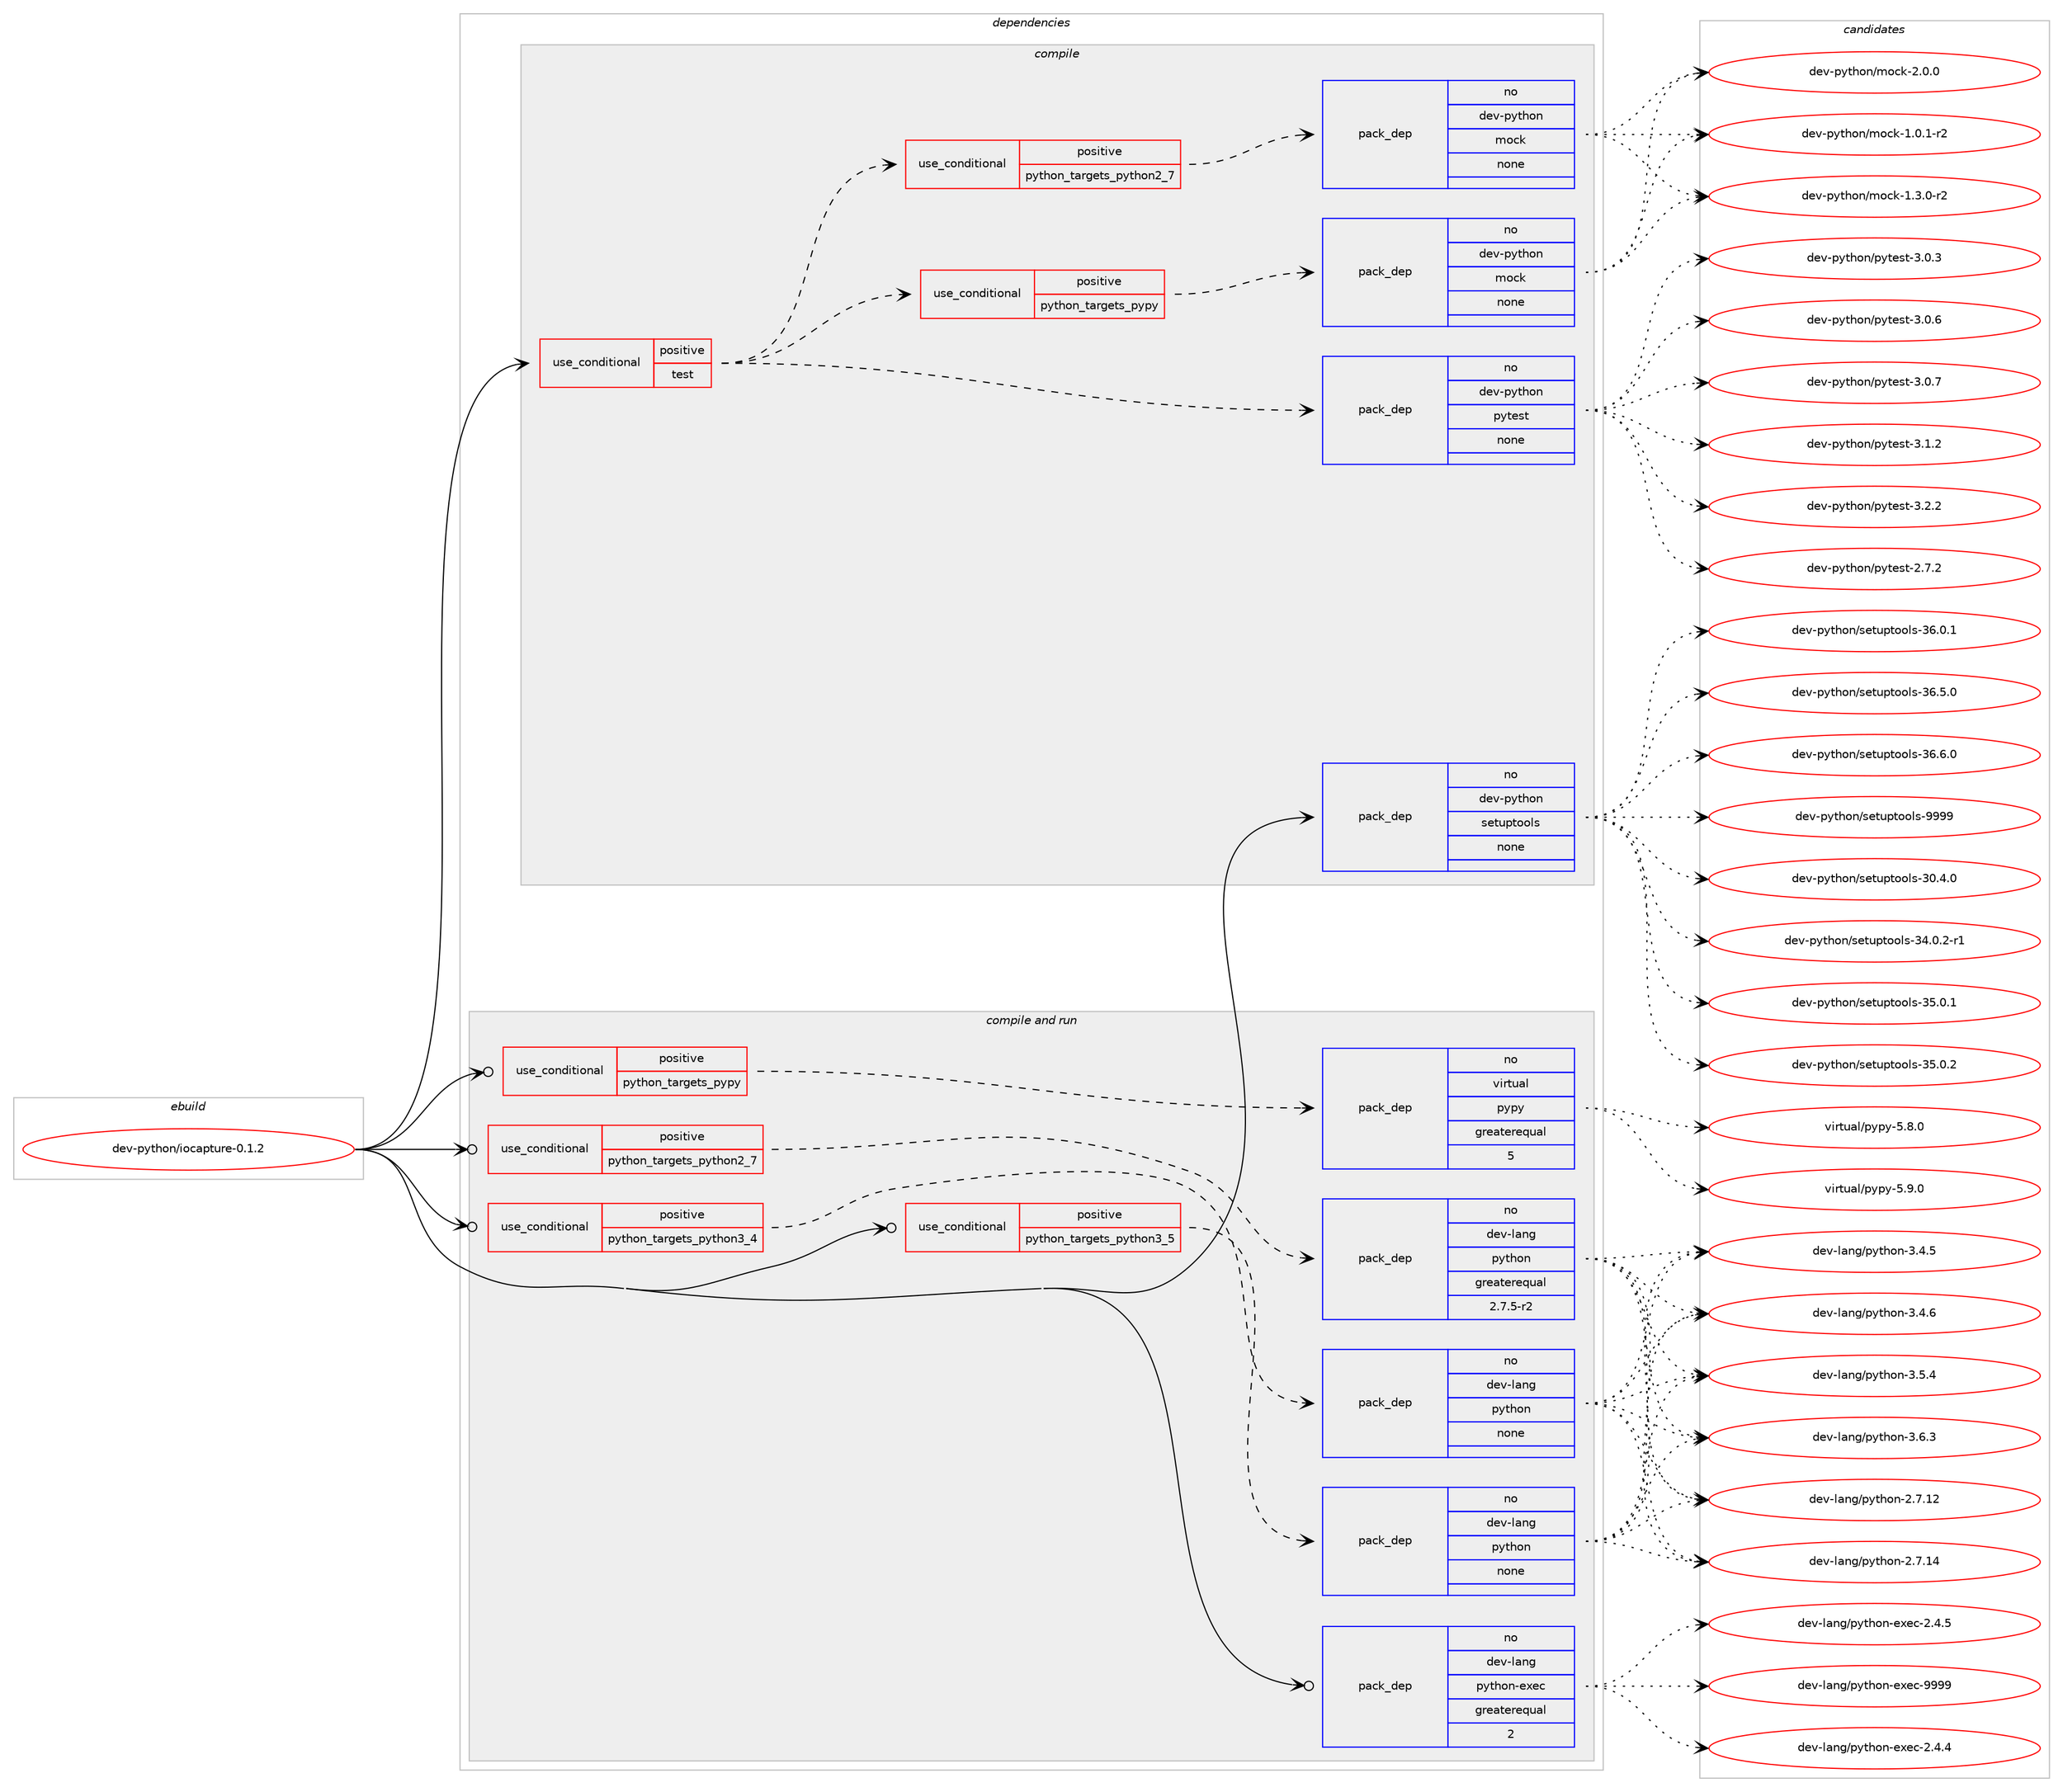 digraph prolog {

# *************
# Graph options
# *************

newrank=true;
concentrate=true;
compound=true;
graph [rankdir=LR,fontname=Helvetica,fontsize=10,ranksep=1.5];#, ranksep=2.5, nodesep=0.2];
edge  [arrowhead=vee];
node  [fontname=Helvetica,fontsize=10];

# **********
# The ebuild
# **********

subgraph cluster_leftcol {
color=gray;
rank=same;
label=<<i>ebuild</i>>;
id [label="dev-python/iocapture-0.1.2", color=red, width=4, href="../dev-python/iocapture-0.1.2.svg"];
}

# ****************
# The dependencies
# ****************

subgraph cluster_midcol {
color=gray;
label=<<i>dependencies</i>>;
subgraph cluster_compile {
fillcolor="#eeeeee";
style=filled;
label=<<i>compile</i>>;
subgraph cond33964 {
dependency161307 [label=<<TABLE BORDER="0" CELLBORDER="1" CELLSPACING="0" CELLPADDING="4"><TR><TD ROWSPAN="3" CELLPADDING="10">use_conditional</TD></TR><TR><TD>positive</TD></TR><TR><TD>test</TD></TR></TABLE>>, shape=none, color=red];
subgraph pack123493 {
dependency161308 [label=<<TABLE BORDER="0" CELLBORDER="1" CELLSPACING="0" CELLPADDING="4" WIDTH="220"><TR><TD ROWSPAN="6" CELLPADDING="30">pack_dep</TD></TR><TR><TD WIDTH="110">no</TD></TR><TR><TD>dev-python</TD></TR><TR><TD>pytest</TD></TR><TR><TD>none</TD></TR><TR><TD></TD></TR></TABLE>>, shape=none, color=blue];
}
dependency161307:e -> dependency161308:w [weight=20,style="dashed",arrowhead="vee"];
subgraph cond33965 {
dependency161309 [label=<<TABLE BORDER="0" CELLBORDER="1" CELLSPACING="0" CELLPADDING="4"><TR><TD ROWSPAN="3" CELLPADDING="10">use_conditional</TD></TR><TR><TD>positive</TD></TR><TR><TD>python_targets_pypy</TD></TR></TABLE>>, shape=none, color=red];
subgraph pack123494 {
dependency161310 [label=<<TABLE BORDER="0" CELLBORDER="1" CELLSPACING="0" CELLPADDING="4" WIDTH="220"><TR><TD ROWSPAN="6" CELLPADDING="30">pack_dep</TD></TR><TR><TD WIDTH="110">no</TD></TR><TR><TD>dev-python</TD></TR><TR><TD>mock</TD></TR><TR><TD>none</TD></TR><TR><TD></TD></TR></TABLE>>, shape=none, color=blue];
}
dependency161309:e -> dependency161310:w [weight=20,style="dashed",arrowhead="vee"];
}
dependency161307:e -> dependency161309:w [weight=20,style="dashed",arrowhead="vee"];
subgraph cond33966 {
dependency161311 [label=<<TABLE BORDER="0" CELLBORDER="1" CELLSPACING="0" CELLPADDING="4"><TR><TD ROWSPAN="3" CELLPADDING="10">use_conditional</TD></TR><TR><TD>positive</TD></TR><TR><TD>python_targets_python2_7</TD></TR></TABLE>>, shape=none, color=red];
subgraph pack123495 {
dependency161312 [label=<<TABLE BORDER="0" CELLBORDER="1" CELLSPACING="0" CELLPADDING="4" WIDTH="220"><TR><TD ROWSPAN="6" CELLPADDING="30">pack_dep</TD></TR><TR><TD WIDTH="110">no</TD></TR><TR><TD>dev-python</TD></TR><TR><TD>mock</TD></TR><TR><TD>none</TD></TR><TR><TD></TD></TR></TABLE>>, shape=none, color=blue];
}
dependency161311:e -> dependency161312:w [weight=20,style="dashed",arrowhead="vee"];
}
dependency161307:e -> dependency161311:w [weight=20,style="dashed",arrowhead="vee"];
}
id:e -> dependency161307:w [weight=20,style="solid",arrowhead="vee"];
subgraph pack123496 {
dependency161313 [label=<<TABLE BORDER="0" CELLBORDER="1" CELLSPACING="0" CELLPADDING="4" WIDTH="220"><TR><TD ROWSPAN="6" CELLPADDING="30">pack_dep</TD></TR><TR><TD WIDTH="110">no</TD></TR><TR><TD>dev-python</TD></TR><TR><TD>setuptools</TD></TR><TR><TD>none</TD></TR><TR><TD></TD></TR></TABLE>>, shape=none, color=blue];
}
id:e -> dependency161313:w [weight=20,style="solid",arrowhead="vee"];
}
subgraph cluster_compileandrun {
fillcolor="#eeeeee";
style=filled;
label=<<i>compile and run</i>>;
subgraph cond33967 {
dependency161314 [label=<<TABLE BORDER="0" CELLBORDER="1" CELLSPACING="0" CELLPADDING="4"><TR><TD ROWSPAN="3" CELLPADDING="10">use_conditional</TD></TR><TR><TD>positive</TD></TR><TR><TD>python_targets_pypy</TD></TR></TABLE>>, shape=none, color=red];
subgraph pack123497 {
dependency161315 [label=<<TABLE BORDER="0" CELLBORDER="1" CELLSPACING="0" CELLPADDING="4" WIDTH="220"><TR><TD ROWSPAN="6" CELLPADDING="30">pack_dep</TD></TR><TR><TD WIDTH="110">no</TD></TR><TR><TD>virtual</TD></TR><TR><TD>pypy</TD></TR><TR><TD>greaterequal</TD></TR><TR><TD>5</TD></TR></TABLE>>, shape=none, color=blue];
}
dependency161314:e -> dependency161315:w [weight=20,style="dashed",arrowhead="vee"];
}
id:e -> dependency161314:w [weight=20,style="solid",arrowhead="odotvee"];
subgraph cond33968 {
dependency161316 [label=<<TABLE BORDER="0" CELLBORDER="1" CELLSPACING="0" CELLPADDING="4"><TR><TD ROWSPAN="3" CELLPADDING="10">use_conditional</TD></TR><TR><TD>positive</TD></TR><TR><TD>python_targets_python2_7</TD></TR></TABLE>>, shape=none, color=red];
subgraph pack123498 {
dependency161317 [label=<<TABLE BORDER="0" CELLBORDER="1" CELLSPACING="0" CELLPADDING="4" WIDTH="220"><TR><TD ROWSPAN="6" CELLPADDING="30">pack_dep</TD></TR><TR><TD WIDTH="110">no</TD></TR><TR><TD>dev-lang</TD></TR><TR><TD>python</TD></TR><TR><TD>greaterequal</TD></TR><TR><TD>2.7.5-r2</TD></TR></TABLE>>, shape=none, color=blue];
}
dependency161316:e -> dependency161317:w [weight=20,style="dashed",arrowhead="vee"];
}
id:e -> dependency161316:w [weight=20,style="solid",arrowhead="odotvee"];
subgraph cond33969 {
dependency161318 [label=<<TABLE BORDER="0" CELLBORDER="1" CELLSPACING="0" CELLPADDING="4"><TR><TD ROWSPAN="3" CELLPADDING="10">use_conditional</TD></TR><TR><TD>positive</TD></TR><TR><TD>python_targets_python3_4</TD></TR></TABLE>>, shape=none, color=red];
subgraph pack123499 {
dependency161319 [label=<<TABLE BORDER="0" CELLBORDER="1" CELLSPACING="0" CELLPADDING="4" WIDTH="220"><TR><TD ROWSPAN="6" CELLPADDING="30">pack_dep</TD></TR><TR><TD WIDTH="110">no</TD></TR><TR><TD>dev-lang</TD></TR><TR><TD>python</TD></TR><TR><TD>none</TD></TR><TR><TD></TD></TR></TABLE>>, shape=none, color=blue];
}
dependency161318:e -> dependency161319:w [weight=20,style="dashed",arrowhead="vee"];
}
id:e -> dependency161318:w [weight=20,style="solid",arrowhead="odotvee"];
subgraph cond33970 {
dependency161320 [label=<<TABLE BORDER="0" CELLBORDER="1" CELLSPACING="0" CELLPADDING="4"><TR><TD ROWSPAN="3" CELLPADDING="10">use_conditional</TD></TR><TR><TD>positive</TD></TR><TR><TD>python_targets_python3_5</TD></TR></TABLE>>, shape=none, color=red];
subgraph pack123500 {
dependency161321 [label=<<TABLE BORDER="0" CELLBORDER="1" CELLSPACING="0" CELLPADDING="4" WIDTH="220"><TR><TD ROWSPAN="6" CELLPADDING="30">pack_dep</TD></TR><TR><TD WIDTH="110">no</TD></TR><TR><TD>dev-lang</TD></TR><TR><TD>python</TD></TR><TR><TD>none</TD></TR><TR><TD></TD></TR></TABLE>>, shape=none, color=blue];
}
dependency161320:e -> dependency161321:w [weight=20,style="dashed",arrowhead="vee"];
}
id:e -> dependency161320:w [weight=20,style="solid",arrowhead="odotvee"];
subgraph pack123501 {
dependency161322 [label=<<TABLE BORDER="0" CELLBORDER="1" CELLSPACING="0" CELLPADDING="4" WIDTH="220"><TR><TD ROWSPAN="6" CELLPADDING="30">pack_dep</TD></TR><TR><TD WIDTH="110">no</TD></TR><TR><TD>dev-lang</TD></TR><TR><TD>python-exec</TD></TR><TR><TD>greaterequal</TD></TR><TR><TD>2</TD></TR></TABLE>>, shape=none, color=blue];
}
id:e -> dependency161322:w [weight=20,style="solid",arrowhead="odotvee"];
}
subgraph cluster_run {
fillcolor="#eeeeee";
style=filled;
label=<<i>run</i>>;
}
}

# **************
# The candidates
# **************

subgraph cluster_choices {
rank=same;
color=gray;
label=<<i>candidates</i>>;

subgraph choice123493 {
color=black;
nodesep=1;
choice1001011184511212111610411111047112121116101115116455046554650 [label="dev-python/pytest-2.7.2", color=red, width=4,href="../dev-python/pytest-2.7.2.svg"];
choice1001011184511212111610411111047112121116101115116455146484651 [label="dev-python/pytest-3.0.3", color=red, width=4,href="../dev-python/pytest-3.0.3.svg"];
choice1001011184511212111610411111047112121116101115116455146484654 [label="dev-python/pytest-3.0.6", color=red, width=4,href="../dev-python/pytest-3.0.6.svg"];
choice1001011184511212111610411111047112121116101115116455146484655 [label="dev-python/pytest-3.0.7", color=red, width=4,href="../dev-python/pytest-3.0.7.svg"];
choice1001011184511212111610411111047112121116101115116455146494650 [label="dev-python/pytest-3.1.2", color=red, width=4,href="../dev-python/pytest-3.1.2.svg"];
choice1001011184511212111610411111047112121116101115116455146504650 [label="dev-python/pytest-3.2.2", color=red, width=4,href="../dev-python/pytest-3.2.2.svg"];
dependency161308:e -> choice1001011184511212111610411111047112121116101115116455046554650:w [style=dotted,weight="100"];
dependency161308:e -> choice1001011184511212111610411111047112121116101115116455146484651:w [style=dotted,weight="100"];
dependency161308:e -> choice1001011184511212111610411111047112121116101115116455146484654:w [style=dotted,weight="100"];
dependency161308:e -> choice1001011184511212111610411111047112121116101115116455146484655:w [style=dotted,weight="100"];
dependency161308:e -> choice1001011184511212111610411111047112121116101115116455146494650:w [style=dotted,weight="100"];
dependency161308:e -> choice1001011184511212111610411111047112121116101115116455146504650:w [style=dotted,weight="100"];
}
subgraph choice123494 {
color=black;
nodesep=1;
choice1001011184511212111610411111047109111991074549464846494511450 [label="dev-python/mock-1.0.1-r2", color=red, width=4,href="../dev-python/mock-1.0.1-r2.svg"];
choice1001011184511212111610411111047109111991074549465146484511450 [label="dev-python/mock-1.3.0-r2", color=red, width=4,href="../dev-python/mock-1.3.0-r2.svg"];
choice100101118451121211161041111104710911199107455046484648 [label="dev-python/mock-2.0.0", color=red, width=4,href="../dev-python/mock-2.0.0.svg"];
dependency161310:e -> choice1001011184511212111610411111047109111991074549464846494511450:w [style=dotted,weight="100"];
dependency161310:e -> choice1001011184511212111610411111047109111991074549465146484511450:w [style=dotted,weight="100"];
dependency161310:e -> choice100101118451121211161041111104710911199107455046484648:w [style=dotted,weight="100"];
}
subgraph choice123495 {
color=black;
nodesep=1;
choice1001011184511212111610411111047109111991074549464846494511450 [label="dev-python/mock-1.0.1-r2", color=red, width=4,href="../dev-python/mock-1.0.1-r2.svg"];
choice1001011184511212111610411111047109111991074549465146484511450 [label="dev-python/mock-1.3.0-r2", color=red, width=4,href="../dev-python/mock-1.3.0-r2.svg"];
choice100101118451121211161041111104710911199107455046484648 [label="dev-python/mock-2.0.0", color=red, width=4,href="../dev-python/mock-2.0.0.svg"];
dependency161312:e -> choice1001011184511212111610411111047109111991074549464846494511450:w [style=dotted,weight="100"];
dependency161312:e -> choice1001011184511212111610411111047109111991074549465146484511450:w [style=dotted,weight="100"];
dependency161312:e -> choice100101118451121211161041111104710911199107455046484648:w [style=dotted,weight="100"];
}
subgraph choice123496 {
color=black;
nodesep=1;
choice100101118451121211161041111104711510111611711211611111110811545514846524648 [label="dev-python/setuptools-30.4.0", color=red, width=4,href="../dev-python/setuptools-30.4.0.svg"];
choice1001011184511212111610411111047115101116117112116111111108115455152464846504511449 [label="dev-python/setuptools-34.0.2-r1", color=red, width=4,href="../dev-python/setuptools-34.0.2-r1.svg"];
choice100101118451121211161041111104711510111611711211611111110811545515346484649 [label="dev-python/setuptools-35.0.1", color=red, width=4,href="../dev-python/setuptools-35.0.1.svg"];
choice100101118451121211161041111104711510111611711211611111110811545515346484650 [label="dev-python/setuptools-35.0.2", color=red, width=4,href="../dev-python/setuptools-35.0.2.svg"];
choice100101118451121211161041111104711510111611711211611111110811545515446484649 [label="dev-python/setuptools-36.0.1", color=red, width=4,href="../dev-python/setuptools-36.0.1.svg"];
choice100101118451121211161041111104711510111611711211611111110811545515446534648 [label="dev-python/setuptools-36.5.0", color=red, width=4,href="../dev-python/setuptools-36.5.0.svg"];
choice100101118451121211161041111104711510111611711211611111110811545515446544648 [label="dev-python/setuptools-36.6.0", color=red, width=4,href="../dev-python/setuptools-36.6.0.svg"];
choice10010111845112121116104111110471151011161171121161111111081154557575757 [label="dev-python/setuptools-9999", color=red, width=4,href="../dev-python/setuptools-9999.svg"];
dependency161313:e -> choice100101118451121211161041111104711510111611711211611111110811545514846524648:w [style=dotted,weight="100"];
dependency161313:e -> choice1001011184511212111610411111047115101116117112116111111108115455152464846504511449:w [style=dotted,weight="100"];
dependency161313:e -> choice100101118451121211161041111104711510111611711211611111110811545515346484649:w [style=dotted,weight="100"];
dependency161313:e -> choice100101118451121211161041111104711510111611711211611111110811545515346484650:w [style=dotted,weight="100"];
dependency161313:e -> choice100101118451121211161041111104711510111611711211611111110811545515446484649:w [style=dotted,weight="100"];
dependency161313:e -> choice100101118451121211161041111104711510111611711211611111110811545515446534648:w [style=dotted,weight="100"];
dependency161313:e -> choice100101118451121211161041111104711510111611711211611111110811545515446544648:w [style=dotted,weight="100"];
dependency161313:e -> choice10010111845112121116104111110471151011161171121161111111081154557575757:w [style=dotted,weight="100"];
}
subgraph choice123497 {
color=black;
nodesep=1;
choice1181051141161179710847112121112121455346564648 [label="virtual/pypy-5.8.0", color=red, width=4,href="../virtual/pypy-5.8.0.svg"];
choice1181051141161179710847112121112121455346574648 [label="virtual/pypy-5.9.0", color=red, width=4,href="../virtual/pypy-5.9.0.svg"];
dependency161315:e -> choice1181051141161179710847112121112121455346564648:w [style=dotted,weight="100"];
dependency161315:e -> choice1181051141161179710847112121112121455346574648:w [style=dotted,weight="100"];
}
subgraph choice123498 {
color=black;
nodesep=1;
choice10010111845108971101034711212111610411111045504655464950 [label="dev-lang/python-2.7.12", color=red, width=4,href="../dev-lang/python-2.7.12.svg"];
choice10010111845108971101034711212111610411111045504655464952 [label="dev-lang/python-2.7.14", color=red, width=4,href="../dev-lang/python-2.7.14.svg"];
choice100101118451089711010347112121116104111110455146524653 [label="dev-lang/python-3.4.5", color=red, width=4,href="../dev-lang/python-3.4.5.svg"];
choice100101118451089711010347112121116104111110455146524654 [label="dev-lang/python-3.4.6", color=red, width=4,href="../dev-lang/python-3.4.6.svg"];
choice100101118451089711010347112121116104111110455146534652 [label="dev-lang/python-3.5.4", color=red, width=4,href="../dev-lang/python-3.5.4.svg"];
choice100101118451089711010347112121116104111110455146544651 [label="dev-lang/python-3.6.3", color=red, width=4,href="../dev-lang/python-3.6.3.svg"];
dependency161317:e -> choice10010111845108971101034711212111610411111045504655464950:w [style=dotted,weight="100"];
dependency161317:e -> choice10010111845108971101034711212111610411111045504655464952:w [style=dotted,weight="100"];
dependency161317:e -> choice100101118451089711010347112121116104111110455146524653:w [style=dotted,weight="100"];
dependency161317:e -> choice100101118451089711010347112121116104111110455146524654:w [style=dotted,weight="100"];
dependency161317:e -> choice100101118451089711010347112121116104111110455146534652:w [style=dotted,weight="100"];
dependency161317:e -> choice100101118451089711010347112121116104111110455146544651:w [style=dotted,weight="100"];
}
subgraph choice123499 {
color=black;
nodesep=1;
choice10010111845108971101034711212111610411111045504655464950 [label="dev-lang/python-2.7.12", color=red, width=4,href="../dev-lang/python-2.7.12.svg"];
choice10010111845108971101034711212111610411111045504655464952 [label="dev-lang/python-2.7.14", color=red, width=4,href="../dev-lang/python-2.7.14.svg"];
choice100101118451089711010347112121116104111110455146524653 [label="dev-lang/python-3.4.5", color=red, width=4,href="../dev-lang/python-3.4.5.svg"];
choice100101118451089711010347112121116104111110455146524654 [label="dev-lang/python-3.4.6", color=red, width=4,href="../dev-lang/python-3.4.6.svg"];
choice100101118451089711010347112121116104111110455146534652 [label="dev-lang/python-3.5.4", color=red, width=4,href="../dev-lang/python-3.5.4.svg"];
choice100101118451089711010347112121116104111110455146544651 [label="dev-lang/python-3.6.3", color=red, width=4,href="../dev-lang/python-3.6.3.svg"];
dependency161319:e -> choice10010111845108971101034711212111610411111045504655464950:w [style=dotted,weight="100"];
dependency161319:e -> choice10010111845108971101034711212111610411111045504655464952:w [style=dotted,weight="100"];
dependency161319:e -> choice100101118451089711010347112121116104111110455146524653:w [style=dotted,weight="100"];
dependency161319:e -> choice100101118451089711010347112121116104111110455146524654:w [style=dotted,weight="100"];
dependency161319:e -> choice100101118451089711010347112121116104111110455146534652:w [style=dotted,weight="100"];
dependency161319:e -> choice100101118451089711010347112121116104111110455146544651:w [style=dotted,weight="100"];
}
subgraph choice123500 {
color=black;
nodesep=1;
choice10010111845108971101034711212111610411111045504655464950 [label="dev-lang/python-2.7.12", color=red, width=4,href="../dev-lang/python-2.7.12.svg"];
choice10010111845108971101034711212111610411111045504655464952 [label="dev-lang/python-2.7.14", color=red, width=4,href="../dev-lang/python-2.7.14.svg"];
choice100101118451089711010347112121116104111110455146524653 [label="dev-lang/python-3.4.5", color=red, width=4,href="../dev-lang/python-3.4.5.svg"];
choice100101118451089711010347112121116104111110455146524654 [label="dev-lang/python-3.4.6", color=red, width=4,href="../dev-lang/python-3.4.6.svg"];
choice100101118451089711010347112121116104111110455146534652 [label="dev-lang/python-3.5.4", color=red, width=4,href="../dev-lang/python-3.5.4.svg"];
choice100101118451089711010347112121116104111110455146544651 [label="dev-lang/python-3.6.3", color=red, width=4,href="../dev-lang/python-3.6.3.svg"];
dependency161321:e -> choice10010111845108971101034711212111610411111045504655464950:w [style=dotted,weight="100"];
dependency161321:e -> choice10010111845108971101034711212111610411111045504655464952:w [style=dotted,weight="100"];
dependency161321:e -> choice100101118451089711010347112121116104111110455146524653:w [style=dotted,weight="100"];
dependency161321:e -> choice100101118451089711010347112121116104111110455146524654:w [style=dotted,weight="100"];
dependency161321:e -> choice100101118451089711010347112121116104111110455146534652:w [style=dotted,weight="100"];
dependency161321:e -> choice100101118451089711010347112121116104111110455146544651:w [style=dotted,weight="100"];
}
subgraph choice123501 {
color=black;
nodesep=1;
choice1001011184510897110103471121211161041111104510112010199455046524652 [label="dev-lang/python-exec-2.4.4", color=red, width=4,href="../dev-lang/python-exec-2.4.4.svg"];
choice1001011184510897110103471121211161041111104510112010199455046524653 [label="dev-lang/python-exec-2.4.5", color=red, width=4,href="../dev-lang/python-exec-2.4.5.svg"];
choice10010111845108971101034711212111610411111045101120101994557575757 [label="dev-lang/python-exec-9999", color=red, width=4,href="../dev-lang/python-exec-9999.svg"];
dependency161322:e -> choice1001011184510897110103471121211161041111104510112010199455046524652:w [style=dotted,weight="100"];
dependency161322:e -> choice1001011184510897110103471121211161041111104510112010199455046524653:w [style=dotted,weight="100"];
dependency161322:e -> choice10010111845108971101034711212111610411111045101120101994557575757:w [style=dotted,weight="100"];
}
}

}
